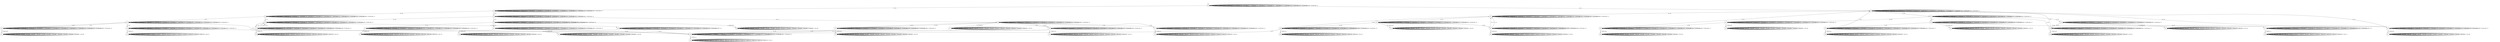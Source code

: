 digraph g {
__start0 [label="" shape="none"];

	s0 [shape="circle" label="s0"];
	s1 [shape="circle" label="s1"];
	s2 [shape="circle" label="s2"];
	s3 [shape="circle" label="s3"];
	s4 [shape="circle" label="s4"];
	s5 [shape="circle" label="s5"];
	s6 [shape="circle" label="s6"];
	s7 [shape="circle" label="s7"];
	s8 [shape="circle" label="s8"];
	s9 [shape="circle" label="s9"];
	s10 [shape="circle" label="s10"];
	s11 [shape="circle" label="s11"];
	s12 [shape="circle" label="s12"];
	s13 [shape="circle" label="s13"];
	s14 [shape="circle" label="s14"];
	s15 [shape="circle" label="s15"];
	s16 [shape="circle" label="s16"];
	s17 [shape="circle" label="s17"];
	s18 [shape="circle" label="s18"];
	s19 [shape="circle" label="s19"];
	s20 [shape="circle" label="s20"];
	s21 [shape="circle" label="s21"];
	s22 [shape="circle" label="s22"];
	s23 [shape="circle" label="s23"];
	s24 [shape="circle" label="s24"];
	s25 [shape="circle" label="s25"];
	s26 [shape="circle" label="s26"];
	s27 [shape="circle" label="s27"];
	s28 [shape="circle" label="s28"];
	s29 [shape="circle" label="s29"];
	s30 [shape="circle" label="s30"];
	s31 [shape="circle" label="s31"];
	s32 [shape="circle" label="s32"];
	s33 [shape="circle" label="s33"];
	s34 [shape="circle" label="s34"];
	s35 [shape="circle" label="s35"];
	s36 [shape="circle" label="s36"];
	s37 [shape="circle" label="s37"];
	s38 [shape="circle" label="s38"];
	s39 [shape="circle" label="s39"];
	s40 [shape="circle" label="s40"];
	s41 [shape="circle" label="s41"];
	s42 [shape="circle" label="s42"];
	s43 [shape="circle" label="s43"];
	s44 [shape="circle" label="s44"];
	s45 [shape="circle" label="s45"];
	s46 [shape="circle" label="s46"];
	s47 [shape="circle" label="s47"];
	s48 [shape="circle" label="s48"];
	s49 [shape="circle" label="s49"];
	s50 [shape="circle" label="s50"];
	s51 [shape="circle" label="s51"];
	s52 [shape="circle" label="s52"];
	s53 [shape="circle" label="s53"];
	s54 [shape="circle" label="s54"];
	s0 -> s0 [label="1 / Invalid input: 1;"];
	s0 -> s0 [label="2 / Invalid input: 2;"];
	s0 -> s0 [label="3 / Invalid input: 3;"];
	s0 -> s0 [label="4 / Invalid input: 4;"];
	s0 -> s0 [label="5 / Invalid input: 5;"];
	s0 -> s1 [label="6 / 20;"];
	s0 -> s0 [label="7 / Invalid input: 7;"];
	s0 -> s8 [label="8 / 17;"];
	s0 -> s0 [label="9 / Invalid input: 9;"];
	s0 -> s0 [label="10 / Invalid input: 10;"];
	s0 -> s0 [label="11 / Invalid input: 11;"];
	s0 -> s0 [label="12 / Invalid input: 12;"];
	s0 -> s0 [label="13 / Invalid input: 13;"];
	s0 -> s0 [label="14 / Invalid input: 14;"];
	s0 -> s0 [label="15 / Invalid input: 15;"];
	s1 -> s1 [label="1 / Invalid input: 1;"];
	s1 -> s1 [label="2 / Invalid input: 2;"];
	s1 -> s1 [label="3 / Invalid input: 3;"];
	s1 -> s1 [label="4 / Invalid input: 4;"];
	s1 -> s3 [label="5 / 20;"];
	s1 -> s1 [label="6 / Invalid input: 6;"];
	s1 -> s1 [label="7 / Invalid input: 7;"];
	s1 -> s1 [label="8 / Invalid input: 8;"];
	s1 -> s1 [label="9 / Invalid input: 9;"];
	s1 -> s2 [label="10 / 19;"];
	s1 -> s1 [label="11 / Invalid input: 11;"];
	s1 -> s1 [label="12 / Invalid input: 12;"];
	s1 -> s1 [label="13 / Invalid input: 13;"];
	s1 -> s1 [label="14 / Invalid input: 14;"];
	s1 -> s1 [label="15 / Invalid input: 15;"];
	s2 -> s2 [label="1 / Invalid input: 1;"];
	s2 -> s42 [label="2 / 16;"];
	s2 -> s2 [label="3 / Invalid input: 3;"];
	s2 -> s2 [label="4 / Invalid input: 4;"];
	s2 -> s19 [label="5 / 23;"];
	s2 -> s2 [label="6 / Invalid input: 6;"];
	s2 -> s2 [label="7 / Invalid input: 7;"];
	s2 -> s2 [label="8 / Invalid input: 8;"];
	s2 -> s2 [label="9 / Invalid input: 9;"];
	s2 -> s2 [label="10 / Invalid input: 10;"];
	s2 -> s2 [label="11 / Invalid input: 11;"];
	s2 -> s2 [label="12 / Invalid input: 12;"];
	s2 -> s2 [label="13 / Invalid input: 13;"];
	s2 -> s2 [label="14 / Invalid input: 14;"];
	s2 -> s2 [label="15 / Invalid input: 15;"];
	s3 -> s3 [label="1 / Invalid input: 1;"];
	s3 -> s4 [label="2 / 22;"];
	s3 -> s3 [label="3 / Invalid input: 3;"];
	s3 -> s3 [label="4 / Invalid input: 4;"];
	s3 -> s3 [label="5 / Invalid input: 5;"];
	s3 -> s3 [label="6 / Invalid input: 6;"];
	s3 -> s3 [label="7 / Invalid input: 7;"];
	s3 -> s3 [label="8 / Invalid input: 8;"];
	s3 -> s3 [label="9 / Invalid input: 9;"];
	s3 -> s9 [label="10 / 17;"];
	s3 -> s3 [label="11 / Invalid input: 11;"];
	s3 -> s3 [label="12 / Invalid input: 12;"];
	s3 -> s3 [label="13 / Invalid input: 13;"];
	s3 -> s3 [label="14 / Invalid input: 14;"];
	s3 -> s42 [label="15 / 23;"];
	s4 -> s4 [label="1 / Invalid input: 1;"];
	s4 -> s4 [label="2 / Invalid input: 2;"];
	s4 -> s4 [label="3 / Invalid input: 3;"];
	s4 -> s6 [label="4 / 16error_86;"];
	s4 -> s4 [label="5 / Invalid input: 5;"];
	s4 -> s5 [label="6 / 23;"];
	s4 -> s4 [label="7 / Invalid input: 7;"];
	s4 -> s4 [label="8 / Invalid input: 8;"];
	s4 -> s44 [label="9 / 25;"];
	s4 -> s4 [label="10 / Invalid input: 10;"];
	s4 -> s4 [label="11 / Invalid input: 11;"];
	s4 -> s4 [label="12 / Invalid input: 12;"];
	s4 -> s4 [label="13 / Invalid input: 13;"];
	s4 -> s4 [label="14 / Invalid input: 14;"];
	s4 -> s4 [label="15 / Invalid input: 15;"];
	s5 -> s5 [label="1 / Invalid input: 1;"];
	s5 -> s5 [label="2 / Invalid input: 2;"];
	s5 -> s5 [label="3 / Invalid input: 3;"];
	s5 -> s5 [label="4 / Invalid input: 4;"];
	s5 -> s7 [label="5 / 20error_78;"];
	s5 -> s5 [label="6 / Invalid input: 6;"];
	s5 -> s5 [label="7 / Invalid input: 7;"];
	s5 -> s5 [label="8 / Invalid input: 8;"];
	s5 -> s5 [label="9 / 18;"];
	s5 -> s5 [label="10 / Invalid input: 10;"];
	s5 -> s5 [label="11 / Invalid input: 11;"];
	s5 -> s5 [label="12 / Invalid input: 12;"];
	s5 -> s5 [label="13 / Invalid input: 13;"];
	s5 -> s5 [label="14 / Invalid input: 14;"];
	s5 -> s5 [label="15 / Invalid input: 15;"];
	s6 -> s6 [label="1 / error_86;"];
	s6 -> s6 [label="2 / error_86;"];
	s6 -> s6 [label="3 / error_86;"];
	s6 -> s6 [label="4 / error_86;"];
	s6 -> s6 [label="5 / error_86;"];
	s6 -> s6 [label="6 / error_86;"];
	s6 -> s6 [label="7 / error_86;"];
	s6 -> s6 [label="8 / error_86;"];
	s6 -> s6 [label="9 / error_86;"];
	s6 -> s6 [label="10 / error_86;"];
	s6 -> s6 [label="11 / error_86;"];
	s6 -> s6 [label="12 / error_86;"];
	s6 -> s6 [label="13 / error_86;"];
	s6 -> s6 [label="14 / error_86;"];
	s6 -> s6 [label="15 / error_86;"];
	s7 -> s7 [label="1 / error_78;"];
	s7 -> s7 [label="2 / error_78;"];
	s7 -> s7 [label="3 / error_78;"];
	s7 -> s7 [label="4 / error_78;"];
	s7 -> s7 [label="5 / error_78;"];
	s7 -> s7 [label="6 / error_78;"];
	s7 -> s7 [label="7 / error_78;"];
	s7 -> s7 [label="8 / error_78;"];
	s7 -> s7 [label="9 / error_78;"];
	s7 -> s7 [label="10 / error_78;"];
	s7 -> s7 [label="11 / error_78;"];
	s7 -> s7 [label="12 / error_78;"];
	s7 -> s7 [label="13 / error_78;"];
	s7 -> s7 [label="14 / error_78;"];
	s7 -> s7 [label="15 / error_78;"];
	s8 -> s8 [label="1 / Invalid input: 1;"];
	s8 -> s8 [label="2 / Invalid input: 2;"];
	s8 -> s8 [label="3 / Invalid input: 3;"];
	s8 -> s8 [label="4 / Invalid input: 4;"];
	s8 -> s8 [label="5 / Invalid input: 5;"];
	s8 -> s8 [label="6 / Invalid input: 6;"];
	s8 -> s8 [label="7 / Invalid input: 7;"];
	s8 -> s8 [label="8 / Invalid input: 8;"];
	s8 -> s24 [label="9 / 23;"];
	s8 -> s8 [label="10 / Invalid input: 10;"];
	s8 -> s8 [label="11 / Invalid input: 11;"];
	s8 -> s8 [label="12 / Invalid input: 12;"];
	s8 -> s8 [label="13 / Invalid input: 13;"];
	s8 -> s41 [label="14 / 18;"];
	s8 -> s8 [label="15 / Invalid input: 15;"];
	s9 -> s9 [label="1 / Invalid input: 1;"];
	s9 -> s9 [label="2 / Invalid input: 2;"];
	s9 -> s9 [label="3 / Invalid input: 3;"];
	s9 -> s9 [label="4 / Invalid input: 4;"];
	s9 -> s9 [label="5 / Invalid input: 5;"];
	s9 -> s9 [label="6 / Invalid input: 6;"];
	s9 -> s17 [label="7 / 22;"];
	s9 -> s11 [label="8 / 17error_43;"];
	s9 -> s9 [label="9 / Invalid input: 9;"];
	s9 -> s13 [label="10 / 21;"];
	s9 -> s9 [label="11 / Invalid input: 11;"];
	s9 -> s9 [label="12 / Invalid input: 12;"];
	s9 -> s10 [label="13 / 19;"];
	s9 -> s9 [label="14 / Invalid input: 14;"];
	s9 -> s9 [label="15 / Invalid input: 15;"];
	s10 -> s10 [label="1 / Invalid input: 1;"];
	s10 -> s10 [label="2 / Invalid input: 2;"];
	s10 -> s10 [label="3 / Invalid input: 3;"];
	s10 -> s15 [label="4 / 24;"];
	s10 -> s10 [label="5 / Invalid input: 5;"];
	s10 -> s10 [label="6 / Invalid input: 6;"];
	s10 -> s9 [label="7 / 23;"];
	s10 -> s10 [label="8 / Invalid input: 8;"];
	s10 -> s10 [label="9 / Invalid input: 9;"];
	s10 -> s10 [label="10 / Invalid input: 10;"];
	s10 -> s12 [label="11 / 20error_25;"];
	s10 -> s10 [label="12 / Invalid input: 12;"];
	s10 -> s15 [label="13 / 17;"];
	s10 -> s10 [label="14 / Invalid input: 14;"];
	s10 -> s10 [label="15 / Invalid input: 15;"];
	s11 -> s11 [label="1 / error_43;"];
	s11 -> s11 [label="2 / error_43;"];
	s11 -> s11 [label="3 / error_43;"];
	s11 -> s11 [label="4 / error_43;"];
	s11 -> s11 [label="5 / error_43;"];
	s11 -> s11 [label="6 / error_43;"];
	s11 -> s11 [label="7 / error_43;"];
	s11 -> s11 [label="8 / error_43;"];
	s11 -> s11 [label="9 / error_43;"];
	s11 -> s11 [label="10 / error_43;"];
	s11 -> s11 [label="11 / error_43;"];
	s11 -> s11 [label="12 / error_43;"];
	s11 -> s11 [label="13 / error_43;"];
	s11 -> s11 [label="14 / error_43;"];
	s11 -> s11 [label="15 / error_43;"];
	s12 -> s12 [label="1 / error_25;"];
	s12 -> s12 [label="2 / error_25;"];
	s12 -> s12 [label="3 / error_25;"];
	s12 -> s12 [label="4 / error_25;"];
	s12 -> s12 [label="5 / error_25;"];
	s12 -> s12 [label="6 / error_25;"];
	s12 -> s12 [label="7 / error_25;"];
	s12 -> s12 [label="8 / error_25;"];
	s12 -> s12 [label="9 / error_25;"];
	s12 -> s12 [label="10 / error_25;"];
	s12 -> s12 [label="11 / error_25;"];
	s12 -> s12 [label="12 / error_25;"];
	s12 -> s12 [label="13 / error_25;"];
	s12 -> s12 [label="14 / error_25;"];
	s12 -> s12 [label="15 / error_25;"];
	s13 -> s14 [label="1 / 25error_40;"];
	s13 -> s13 [label="2 / Invalid input: 2;"];
	s13 -> s13 [label="3 / Invalid input: 3;"];
	s13 -> s13 [label="4 / Invalid input: 4;"];
	s13 -> s13 [label="5 / Invalid input: 5;"];
	s13 -> s13 [label="6 / Invalid input: 6;"];
	s13 -> s13 [label="7 / Invalid input: 7;"];
	s13 -> s13 [label="8 / Invalid input: 8;"];
	s13 -> s13 [label="9 / Invalid input: 9;"];
	s13 -> s9 [label="10 / 19;"];
	s13 -> s15 [label="11 / 23;"];
	s13 -> s13 [label="12 / Invalid input: 12;"];
	s13 -> s13 [label="13 / Invalid input: 13;"];
	s13 -> s13 [label="14 / Invalid input: 14;"];
	s13 -> s13 [label="15 / Invalid input: 15;"];
	s14 -> s14 [label="1 / error_40;"];
	s14 -> s14 [label="2 / error_40;"];
	s14 -> s14 [label="3 / error_40;"];
	s14 -> s14 [label="4 / error_40;"];
	s14 -> s14 [label="5 / error_40;"];
	s14 -> s14 [label="6 / error_40;"];
	s14 -> s14 [label="7 / error_40;"];
	s14 -> s14 [label="8 / error_40;"];
	s14 -> s14 [label="9 / error_40;"];
	s14 -> s14 [label="10 / error_40;"];
	s14 -> s14 [label="11 / error_40;"];
	s14 -> s14 [label="12 / error_40;"];
	s14 -> s14 [label="13 / error_40;"];
	s14 -> s14 [label="14 / error_40;"];
	s14 -> s14 [label="15 / error_40;"];
	s15 -> s15 [label="1 / 22;"];
	s15 -> s15 [label="2 / Invalid input: 2;"];
	s15 -> s15 [label="3 / Invalid input: 3;"];
	s15 -> s15 [label="4 / Invalid input: 4;"];
	s15 -> s15 [label="5 / Invalid input: 5;"];
	s15 -> s15 [label="6 / Invalid input: 6;"];
	s15 -> s15 [label="7 / Invalid input: 7;"];
	s15 -> s16 [label="8 / 25error_71;"];
	s15 -> s15 [label="9 / Invalid input: 9;"];
	s15 -> s15 [label="10 / 17;"];
	s15 -> s15 [label="11 / Invalid input: 11;"];
	s15 -> s15 [label="12 / Invalid input: 12;"];
	s15 -> s15 [label="13 / 22;"];
	s15 -> s15 [label="14 / Invalid input: 14;"];
	s15 -> s15 [label="15 / Invalid input: 15;"];
	s16 -> s16 [label="1 / error_71;"];
	s16 -> s16 [label="2 / error_71;"];
	s16 -> s16 [label="3 / error_71;"];
	s16 -> s16 [label="4 / error_71;"];
	s16 -> s16 [label="5 / error_71;"];
	s16 -> s16 [label="6 / error_71;"];
	s16 -> s16 [label="7 / error_71;"];
	s16 -> s16 [label="8 / error_71;"];
	s16 -> s16 [label="9 / error_71;"];
	s16 -> s16 [label="10 / error_71;"];
	s16 -> s16 [label="11 / error_71;"];
	s16 -> s16 [label="12 / error_71;"];
	s16 -> s16 [label="13 / error_71;"];
	s16 -> s16 [label="14 / error_71;"];
	s16 -> s16 [label="15 / error_71;"];
	s17 -> s17 [label="1 / Invalid input: 1;"];
	s17 -> s17 [label="2 / Invalid input: 2;"];
	s17 -> s17 [label="3 / Invalid input: 3;"];
	s17 -> s17 [label="4 / Invalid input: 4;"];
	s17 -> s9 [label="5 / 20;"];
	s17 -> s17 [label="6 / Invalid input: 6;"];
	s17 -> s17 [label="7 / Invalid input: 7;"];
	s17 -> s18 [label="8 / 17error_47;"];
	s17 -> s17 [label="9 / Invalid input: 9;"];
	s17 -> s17 [label="10 / Invalid input: 10;"];
	s17 -> s17 [label="11 / Invalid input: 11;"];
	s17 -> s17 [label="12 / Invalid input: 12;"];
	s17 -> s17 [label="13 / Invalid input: 13;"];
	s17 -> s17 [label="14 / Invalid input: 14;"];
	s17 -> s17 [label="15 / Invalid input: 15;"];
	s18 -> s18 [label="1 / error_47;"];
	s18 -> s18 [label="2 / error_47;"];
	s18 -> s18 [label="3 / error_47;"];
	s18 -> s18 [label="4 / error_47;"];
	s18 -> s18 [label="5 / error_47;"];
	s18 -> s18 [label="6 / error_47;"];
	s18 -> s18 [label="7 / error_47;"];
	s18 -> s18 [label="8 / error_47;"];
	s18 -> s18 [label="9 / error_47;"];
	s18 -> s18 [label="10 / error_47;"];
	s18 -> s18 [label="11 / error_47;"];
	s18 -> s18 [label="12 / error_47;"];
	s18 -> s18 [label="13 / error_47;"];
	s18 -> s18 [label="14 / error_47;"];
	s18 -> s18 [label="15 / error_47;"];
	s19 -> s19 [label="1 / Invalid input: 1;"];
	s19 -> s19 [label="2 / Invalid input: 2;"];
	s19 -> s19 [label="3 / Invalid input: 3;"];
	s19 -> s19 [label="4 / Invalid input: 4;"];
	s19 -> s19 [label="5 / Invalid input: 5;"];
	s19 -> s19 [label="6 / Invalid input: 6;"];
	s19 -> s19 [label="7 / Invalid input: 7;"];
	s19 -> s20 [label="8 / 20;"];
	s19 -> s15 [label="9 / 22;"];
	s19 -> s19 [label="10 / Invalid input: 10;"];
	s19 -> s19 [label="11 / Invalid input: 11;"];
	s19 -> s19 [label="12 / Invalid input: 12;"];
	s19 -> s22 [label="13 / 24;"];
	s19 -> s19 [label="14 / Invalid input: 14;"];
	s19 -> s19 [label="15 / Invalid input: 15;"];
	s20 -> s19 [label="1 / 23;"];
	s20 -> s20 [label="2 / Invalid input: 2;"];
	s20 -> s20 [label="3 / Invalid input: 3;"];
	s20 -> s20 [label="4 / Invalid input: 4;"];
	s20 -> s20 [label="5 / Invalid input: 5;"];
	s20 -> s20 [label="6 / Invalid input: 6;"];
	s20 -> s20 [label="7 / Invalid input: 7;"];
	s20 -> s20 [label="8 / Invalid input: 8;"];
	s20 -> s21 [label="9 / 20error_89;"];
	s20 -> s20 [label="10 / Invalid input: 10;"];
	s20 -> s20 [label="11 / Invalid input: 11;"];
	s20 -> s20 [label="12 / Invalid input: 12;"];
	s20 -> s20 [label="13 / Invalid input: 13;"];
	s20 -> s20 [label="14 / Invalid input: 14;"];
	s20 -> s20 [label="15 / Invalid input: 15;"];
	s21 -> s21 [label="1 / error_89;"];
	s21 -> s21 [label="2 / error_89;"];
	s21 -> s21 [label="3 / error_89;"];
	s21 -> s21 [label="4 / error_89;"];
	s21 -> s21 [label="5 / error_89;"];
	s21 -> s21 [label="6 / error_89;"];
	s21 -> s21 [label="7 / error_89;"];
	s21 -> s21 [label="8 / error_89;"];
	s21 -> s21 [label="9 / error_89;"];
	s21 -> s21 [label="10 / error_89;"];
	s21 -> s21 [label="11 / error_89;"];
	s21 -> s21 [label="12 / error_89;"];
	s21 -> s21 [label="13 / error_89;"];
	s21 -> s21 [label="14 / error_89;"];
	s21 -> s21 [label="15 / error_89;"];
	s22 -> s22 [label="1 / Invalid input: 1;"];
	s22 -> s22 [label="2 / Invalid input: 2;"];
	s22 -> s23 [label="3 / 20error_57;"];
	s22 -> s22 [label="4 / Invalid input: 4;"];
	s22 -> s22 [label="5 / Invalid input: 5;"];
	s22 -> s22 [label="6 / Invalid input: 6;"];
	s22 -> s22 [label="7 / Invalid input: 7;"];
	s22 -> s22 [label="8 / Invalid input: 8;"];
	s22 -> s22 [label="9 / Invalid input: 9;"];
	s22 -> s22 [label="10 / Invalid input: 10;"];
	s22 -> s22 [label="11 / Invalid input: 11;"];
	s22 -> s22 [label="12 / Invalid input: 12;"];
	s22 -> s15 [label="13 / 19;"];
	s22 -> s22 [label="14 / Invalid input: 14;"];
	s22 -> s22 [label="15 / Invalid input: 15;"];
	s23 -> s23 [label="1 / error_57;"];
	s23 -> s23 [label="2 / error_57;"];
	s23 -> s23 [label="3 / error_57;"];
	s23 -> s23 [label="4 / error_57;"];
	s23 -> s23 [label="5 / error_57;"];
	s23 -> s23 [label="6 / error_57;"];
	s23 -> s23 [label="7 / error_57;"];
	s23 -> s23 [label="8 / error_57;"];
	s23 -> s23 [label="9 / error_57;"];
	s23 -> s23 [label="10 / error_57;"];
	s23 -> s23 [label="11 / error_57;"];
	s23 -> s23 [label="12 / error_57;"];
	s23 -> s23 [label="13 / error_57;"];
	s23 -> s23 [label="14 / error_57;"];
	s23 -> s23 [label="15 / error_57;"];
	s24 -> s24 [label="1 / Invalid input: 1;"];
	s24 -> s24 [label="2 / Invalid input: 2;"];
	s24 -> s24 [label="3 / Invalid input: 3;"];
	s24 -> s24 [label="4 / Invalid input: 4;"];
	s24 -> s24 [label="5 / Invalid input: 5;"];
	s24 -> s24 [label="6 / Invalid input: 6;"];
	s24 -> s24 [label="7 / Invalid input: 7;"];
	s24 -> s24 [label="8 / Invalid input: 8;"];
	s24 -> s26 [label="9 / 17;"];
	s24 -> s24 [label="10 / Invalid input: 10;"];
	s24 -> s24 [label="11 / Invalid input: 11;"];
	s24 -> s24 [label="12 / Invalid input: 12;"];
	s24 -> s27 [label="13 / 18;"];
	s24 -> s25 [label="14 / 26;"];
	s24 -> s24 [label="15 / Invalid input: 15;"];
	s25 -> s28 [label="1 / 19error_69;"];
	s25 -> s25 [label="2 / Invalid input: 2;"];
	s25 -> s25 [label="3 / Invalid input: 3;"];
	s25 -> s33 [label="4 / 26;"];
	s25 -> s25 [label="5 / Invalid input: 5;"];
	s25 -> s25 [label="6 / Invalid input: 6;"];
	s25 -> s25 [label="7 / Invalid input: 7;"];
	s25 -> s25 [label="8 / Invalid input: 8;"];
	s25 -> s25 [label="9 / Invalid input: 9;"];
	s25 -> s25 [label="10 / Invalid input: 10;"];
	s25 -> s25 [label="11 / Invalid input: 11;"];
	s25 -> s25 [label="12 / Invalid input: 12;"];
	s25 -> s25 [label="13 / Invalid input: 13;"];
	s25 -> s25 [label="14 / Invalid input: 14;"];
	s25 -> s25 [label="15 / Invalid input: 15;"];
	s26 -> s26 [label="1 / Invalid input: 1;"];
	s26 -> s26 [label="2 / Invalid input: 2;"];
	s26 -> s26 [label="3 / Invalid input: 3;"];
	s26 -> s26 [label="4 / Invalid input: 4;"];
	s26 -> s32 [label="5 / 24;"];
	s26 -> s26 [label="6 / Invalid input: 6;"];
	s26 -> s26 [label="7 / Invalid input: 7;"];
	s26 -> s26 [label="8 / Invalid input: 8;"];
	s26 -> s35 [label="9 / 23;"];
	s26 -> s26 [label="10 / Invalid input: 10;"];
	s26 -> s34 [label="11 / 22error_28;"];
	s26 -> s26 [label="12 / Invalid input: 12;"];
	s26 -> s26 [label="13 / Invalid input: 13;"];
	s26 -> s26 [label="14 / Invalid input: 14;"];
	s26 -> s26 [label="15 / Invalid input: 15;"];
	s27 -> s27 [label="1 / Invalid input: 1;"];
	s27 -> s27 [label="2 / Invalid input: 2;"];
	s27 -> s27 [label="3 / Invalid input: 3;"];
	s27 -> s27 [label="4 / Invalid input: 4;"];
	s27 -> s27 [label="5 / Invalid input: 5;"];
	s27 -> s29 [label="6 / 17error_33;"];
	s27 -> s27 [label="7 / Invalid input: 7;"];
	s27 -> s27 [label="8 / Invalid input: 8;"];
	s27 -> s27 [label="9 / Invalid input: 9;"];
	s27 -> s30 [label="10 / 17;"];
	s27 -> s27 [label="11 / Invalid input: 11;"];
	s27 -> s27 [label="12 / Invalid input: 12;"];
	s27 -> s27 [label="13 / Invalid input: 13;"];
	s27 -> s31 [label="14 / 17;"];
	s27 -> s27 [label="15 / Invalid input: 15;"];
	s28 -> s28 [label="1 / error_69;"];
	s28 -> s28 [label="2 / error_69;"];
	s28 -> s28 [label="3 / error_69;"];
	s28 -> s28 [label="4 / error_69;"];
	s28 -> s28 [label="5 / error_69;"];
	s28 -> s28 [label="6 / error_69;"];
	s28 -> s28 [label="7 / error_69;"];
	s28 -> s28 [label="8 / error_69;"];
	s28 -> s28 [label="9 / error_69;"];
	s28 -> s28 [label="10 / error_69;"];
	s28 -> s28 [label="11 / error_69;"];
	s28 -> s28 [label="12 / error_69;"];
	s28 -> s28 [label="13 / error_69;"];
	s28 -> s28 [label="14 / error_69;"];
	s28 -> s28 [label="15 / error_69;"];
	s29 -> s29 [label="1 / error_33;"];
	s29 -> s29 [label="2 / error_33;"];
	s29 -> s29 [label="3 / error_33;"];
	s29 -> s29 [label="4 / error_33;"];
	s29 -> s29 [label="5 / error_33;"];
	s29 -> s29 [label="6 / error_33;"];
	s29 -> s29 [label="7 / error_33;"];
	s29 -> s29 [label="8 / error_33;"];
	s29 -> s29 [label="9 / error_33;"];
	s29 -> s29 [label="10 / error_33;"];
	s29 -> s29 [label="11 / error_33;"];
	s29 -> s29 [label="12 / error_33;"];
	s29 -> s29 [label="13 / error_33;"];
	s29 -> s29 [label="14 / error_33;"];
	s29 -> s29 [label="15 / error_33;"];
	s30 -> s30 [label="1 / Invalid input: 1;"];
	s30 -> s30 [label="2 / Invalid input: 2;"];
	s30 -> s30 [label="3 / Invalid input: 3;"];
	s30 -> s30 [label="4 / Invalid input: 4;"];
	s30 -> s30 [label="5 / Invalid input: 5;"];
	s30 -> s24 [label="6 / 22;"];
	s30 -> s8 [label="7 / 20;"];
	s30 -> s30 [label="8 / Invalid input: 8;"];
	s30 -> s30 [label="9 / Invalid input: 9;"];
	s30 -> s30 [label="10 / Invalid input: 10;"];
	s30 -> s36 [label="11 / 23error_54;"];
	s30 -> s30 [label="12 / Invalid input: 12;"];
	s30 -> s30 [label="13 / Invalid input: 13;"];
	s30 -> s30 [label="14 / Invalid input: 14;"];
	s30 -> s30 [label="15 / Invalid input: 15;"];
	s31 -> s31 [label="1 / Invalid input: 1;"];
	s31 -> s31 [label="2 / Invalid input: 2;"];
	s31 -> s31 [label="3 / Invalid input: 3;"];
	s31 -> s31 [label="4 / Invalid input: 4;"];
	s31 -> s40 [label="5 / 26error_12;"];
	s31 -> s31 [label="6 / Invalid input: 6;"];
	s31 -> s31 [label="7 / Invalid input: 7;"];
	s31 -> s31 [label="8 / Invalid input: 8;"];
	s31 -> s31 [label="9 / Invalid input: 9;"];
	s31 -> s31 [label="10 / Invalid input: 10;"];
	s31 -> s31 [label="11 / Invalid input: 11;"];
	s31 -> s31 [label="12 / Invalid input: 12;"];
	s31 -> s31 [label="13 / 25;"];
	s31 -> s31 [label="14 / Invalid input: 14;"];
	s31 -> s31 [label="15 / 25;"];
	s32 -> s32 [label="1 / Invalid input: 1;"];
	s32 -> s32 [label="2 / Invalid input: 2;"];
	s32 -> s32 [label="3 / Invalid input: 3;"];
	s32 -> s32 [label="4 / Invalid input: 4;"];
	s32 -> s32 [label="5 / Invalid input: 5;"];
	s32 -> s32 [label="6 / Invalid input: 6;"];
	s32 -> s8 [label="7 / 18;"];
	s32 -> s32 [label="8 / Invalid input: 8;"];
	s32 -> s39 [label="9 / 16error_42;"];
	s32 -> s32 [label="10 / Invalid input: 10;"];
	s32 -> s32 [label="11 / Invalid input: 11;"];
	s32 -> s32 [label="12 / Invalid input: 12;"];
	s32 -> s32 [label="13 / Invalid input: 13;"];
	s32 -> s32 [label="14 / Invalid input: 14;"];
	s32 -> s32 [label="15 / Invalid input: 15;"];
	s33 -> s33 [label="1 / Invalid input: 1;"];
	s33 -> s33 [label="2 / Invalid input: 2;"];
	s33 -> s38 [label="3 / 24error_48;"];
	s33 -> s33 [label="4 / Invalid input: 4;"];
	s33 -> s33 [label="5 / Invalid input: 5;"];
	s33 -> s8 [label="6 / 25;"];
	s33 -> s33 [label="7 / Invalid input: 7;"];
	s33 -> s33 [label="8 / Invalid input: 8;"];
	s33 -> s33 [label="9 / Invalid input: 9;"];
	s33 -> s33 [label="10 / Invalid input: 10;"];
	s33 -> s33 [label="11 / Invalid input: 11;"];
	s33 -> s33 [label="12 / Invalid input: 12;"];
	s33 -> s33 [label="13 / Invalid input: 13;"];
	s33 -> s33 [label="14 / Invalid input: 14;"];
	s33 -> s33 [label="15 / Invalid input: 15;"];
	s34 -> s34 [label="1 / error_28;"];
	s34 -> s34 [label="2 / error_28;"];
	s34 -> s34 [label="3 / error_28;"];
	s34 -> s34 [label="4 / error_28;"];
	s34 -> s34 [label="5 / error_28;"];
	s34 -> s34 [label="6 / error_28;"];
	s34 -> s34 [label="7 / error_28;"];
	s34 -> s34 [label="8 / error_28;"];
	s34 -> s34 [label="9 / error_28;"];
	s34 -> s34 [label="10 / error_28;"];
	s34 -> s34 [label="11 / error_28;"];
	s34 -> s34 [label="12 / error_28;"];
	s34 -> s34 [label="13 / error_28;"];
	s34 -> s34 [label="14 / error_28;"];
	s34 -> s34 [label="15 / error_28;"];
	s35 -> s35 [label="1 / Invalid input: 1;"];
	s35 -> s35 [label="2 / Invalid input: 2;"];
	s35 -> s35 [label="3 / Invalid input: 3;"];
	s35 -> s35 [label="4 / Invalid input: 4;"];
	s35 -> s37 [label="5 / 22error_80;"];
	s35 -> s35 [label="6 / Invalid input: 6;"];
	s35 -> s35 [label="7 / Invalid input: 7;"];
	s35 -> s35 [label="8 / Invalid input: 8;"];
	s35 -> s35 [label="9 / Invalid input: 9;"];
	s35 -> s8 [label="10 / 19;"];
	s35 -> s35 [label="11 / Invalid input: 11;"];
	s35 -> s8 [label="12 / 22;"];
	s35 -> s35 [label="13 / Invalid input: 13;"];
	s35 -> s35 [label="14 / Invalid input: 14;"];
	s35 -> s35 [label="15 / Invalid input: 15;"];
	s36 -> s36 [label="1 / error_54;"];
	s36 -> s36 [label="2 / error_54;"];
	s36 -> s36 [label="3 / error_54;"];
	s36 -> s36 [label="4 / error_54;"];
	s36 -> s36 [label="5 / error_54;"];
	s36 -> s36 [label="6 / error_54;"];
	s36 -> s36 [label="7 / error_54;"];
	s36 -> s36 [label="8 / error_54;"];
	s36 -> s36 [label="9 / error_54;"];
	s36 -> s36 [label="10 / error_54;"];
	s36 -> s36 [label="11 / error_54;"];
	s36 -> s36 [label="12 / error_54;"];
	s36 -> s36 [label="13 / error_54;"];
	s36 -> s36 [label="14 / error_54;"];
	s36 -> s36 [label="15 / error_54;"];
	s37 -> s37 [label="1 / error_80;"];
	s37 -> s37 [label="2 / error_80;"];
	s37 -> s37 [label="3 / error_80;"];
	s37 -> s37 [label="4 / error_80;"];
	s37 -> s37 [label="5 / error_80;"];
	s37 -> s37 [label="6 / error_80;"];
	s37 -> s37 [label="7 / error_80;"];
	s37 -> s37 [label="8 / error_80;"];
	s37 -> s37 [label="9 / error_80;"];
	s37 -> s37 [label="10 / error_80;"];
	s37 -> s37 [label="11 / error_80;"];
	s37 -> s37 [label="12 / error_80;"];
	s37 -> s37 [label="13 / error_80;"];
	s37 -> s37 [label="14 / error_80;"];
	s37 -> s37 [label="15 / error_80;"];
	s38 -> s38 [label="1 / error_48;"];
	s38 -> s38 [label="2 / error_48;"];
	s38 -> s38 [label="3 / error_48;"];
	s38 -> s38 [label="4 / error_48;"];
	s38 -> s38 [label="5 / error_48;"];
	s38 -> s38 [label="6 / error_48;"];
	s38 -> s38 [label="7 / error_48;"];
	s38 -> s38 [label="8 / error_48;"];
	s38 -> s38 [label="9 / error_48;"];
	s38 -> s38 [label="10 / error_48;"];
	s38 -> s38 [label="11 / error_48;"];
	s38 -> s38 [label="12 / error_48;"];
	s38 -> s38 [label="13 / error_48;"];
	s38 -> s38 [label="14 / error_48;"];
	s38 -> s38 [label="15 / error_48;"];
	s39 -> s39 [label="1 / error_42;"];
	s39 -> s39 [label="2 / error_42;"];
	s39 -> s39 [label="3 / error_42;"];
	s39 -> s39 [label="4 / error_42;"];
	s39 -> s39 [label="5 / error_42;"];
	s39 -> s39 [label="6 / error_42;"];
	s39 -> s39 [label="7 / error_42;"];
	s39 -> s39 [label="8 / error_42;"];
	s39 -> s39 [label="9 / error_42;"];
	s39 -> s39 [label="10 / error_42;"];
	s39 -> s39 [label="11 / error_42;"];
	s39 -> s39 [label="12 / error_42;"];
	s39 -> s39 [label="13 / error_42;"];
	s39 -> s39 [label="14 / error_42;"];
	s39 -> s39 [label="15 / error_42;"];
	s40 -> s40 [label="1 / error_12;"];
	s40 -> s40 [label="2 / error_12;"];
	s40 -> s40 [label="3 / error_12;"];
	s40 -> s40 [label="4 / error_12;"];
	s40 -> s40 [label="5 / error_12;"];
	s40 -> s40 [label="6 / error_12;"];
	s40 -> s40 [label="7 / error_12;"];
	s40 -> s40 [label="8 / error_12;"];
	s40 -> s40 [label="9 / error_12;"];
	s40 -> s40 [label="10 / error_12;"];
	s40 -> s40 [label="11 / error_12;"];
	s40 -> s40 [label="12 / error_12;"];
	s40 -> s40 [label="13 / error_12;"];
	s40 -> s40 [label="14 / error_12;"];
	s40 -> s40 [label="15 / error_12;"];
	s41 -> s41 [label="1 / Invalid input: 1;"];
	s41 -> s41 [label="2 / Invalid input: 2;"];
	s41 -> s41 [label="3 / Invalid input: 3;"];
	s41 -> s41 [label="4 / Invalid input: 4;"];
	s41 -> s41 [label="5 / Invalid input: 5;"];
	s41 -> s41 [label="6 / Invalid input: 6;"];
	s41 -> s41 [label="7 / Invalid input: 7;"];
	s41 -> s41 [label="8 / Invalid input: 8;"];
	s41 -> s43 [label="9 / 21;"];
	s41 -> s41 [label="10 / Invalid input: 10;"];
	s41 -> s41 [label="11 / Invalid input: 11;"];
	s41 -> s41 [label="12 / Invalid input: 12;"];
	s41 -> s41 [label="13 / Invalid input: 13;"];
	s41 -> s41 [label="14 / Invalid input: 14;"];
	s41 -> s41 [label="15 / Invalid input: 15;"];
	s42 -> s42 [label="1 / Invalid input: 1;"];
	s42 -> s42 [label="2 / Invalid input: 2;"];
	s42 -> s42 [label="3 / Invalid input: 3;"];
	s42 -> s42 [label="4 / Invalid input: 4;"];
	s42 -> s42 [label="5 / Invalid input: 5;"];
	s42 -> s42 [label="6 / Invalid input: 6;"];
	s42 -> s42 [label="7 / Invalid input: 7;"];
	s42 -> s42 [label="8 / Invalid input: 8;"];
	s42 -> s42 [label="9 / Invalid input: 9;"];
	s42 -> s42 [label="10 / Invalid input: 10;"];
	s42 -> s46 [label="11 / 26;"];
	s42 -> s42 [label="12 / Invalid input: 12;"];
	s42 -> s51 [label="13 / 22;"];
	s42 -> s42 [label="14 / Invalid input: 14;"];
	s42 -> s42 [label="15 / Invalid input: 15;"];
	s43 -> s43 [label="1 / Invalid input: 1;"];
	s43 -> s43 [label="2 / Invalid input: 2;"];
	s43 -> s43 [label="3 / Invalid input: 3;"];
	s43 -> s43 [label="4 / Invalid input: 4;"];
	s43 -> s43 [label="5 / Invalid input: 5;"];
	s43 -> s43 [label="6 / Invalid input: 6;"];
	s43 -> s43 [label="7 / Invalid input: 7;"];
	s43 -> s45 [label="8 / 24;"];
	s43 -> s43 [label="9 / Invalid input: 9;"];
	s43 -> s43 [label="10 / Invalid input: 10;"];
	s43 -> s43 [label="11 / Invalid input: 11;"];
	s43 -> s43 [label="12 / Invalid input: 12;"];
	s43 -> s47 [label="13 / 24error_49;"];
	s43 -> s43 [label="14 / Invalid input: 14;"];
	s43 -> s53 [label="15 / 22;"];
	s44 -> s44 [label="1 / Invalid input: 1;"];
	s44 -> s44 [label="2 / Invalid input: 2;"];
	s44 -> s44 [label="3 / Invalid input: 3;"];
	s44 -> s44 [label="4 / Invalid input: 4;"];
	s44 -> s44 [label="5 / Invalid input: 5;"];
	s44 -> s44 [label="6 / Invalid input: 6;"];
	s44 -> s44 [label="7 / Invalid input: 7;"];
	s44 -> s44 [label="8 / Invalid input: 8;"];
	s44 -> s48 [label="9 / 22error_30;"];
	s44 -> s15 [label="10 / 20;"];
	s44 -> s44 [label="11 / Invalid input: 11;"];
	s44 -> s44 [label="12 / Invalid input: 12;"];
	s44 -> s44 [label="13 / Invalid input: 13;"];
	s44 -> s44 [label="14 / Invalid input: 14;"];
	s44 -> s44 [label="15 / Invalid input: 15;"];
	s45 -> s41 [label="1 / 22;"];
	s45 -> s45 [label="2 / Invalid input: 2;"];
	s45 -> s45 [label="3 / Invalid input: 3;"];
	s45 -> s45 [label="4 / Invalid input: 4;"];
	s45 -> s45 [label="5 / Invalid input: 5;"];
	s45 -> s50 [label="6 / 24error_91;"];
	s45 -> s45 [label="7 / Invalid input: 7;"];
	s45 -> s45 [label="8 / Invalid input: 8;"];
	s45 -> s45 [label="9 / Invalid input: 9;"];
	s45 -> s45 [label="10 / Invalid input: 10;"];
	s45 -> s45 [label="11 / Invalid input: 11;"];
	s45 -> s45 [label="12 / 19;"];
	s45 -> s41 [label="13 / 25;"];
	s45 -> s45 [label="14 / Invalid input: 14;"];
	s45 -> s45 [label="15 / Invalid input: 15;"];
	s46 -> s46 [label="1 / Invalid input: 1;"];
	s46 -> s46 [label="2 / Invalid input: 2;"];
	s46 -> s49 [label="3 / 22error_88;"];
	s46 -> s46 [label="4 / Invalid input: 4;"];
	s46 -> s46 [label="5 / Invalid input: 5;"];
	s46 -> s46 [label="6 / Invalid input: 6;"];
	s46 -> s46 [label="7 / Invalid input: 7;"];
	s46 -> s46 [label="8 / Invalid input: 8;"];
	s46 -> s46 [label="9 / Invalid input: 9;"];
	s46 -> s15 [label="10 / 21;"];
	s46 -> s46 [label="11 / Invalid input: 11;"];
	s46 -> s46 [label="12 / Invalid input: 12;"];
	s46 -> s46 [label="13 / Invalid input: 13;"];
	s46 -> s46 [label="14 / Invalid input: 14;"];
	s46 -> s46 [label="15 / 25;"];
	s47 -> s47 [label="1 / error_49;"];
	s47 -> s47 [label="2 / error_49;"];
	s47 -> s47 [label="3 / error_49;"];
	s47 -> s47 [label="4 / error_49;"];
	s47 -> s47 [label="5 / error_49;"];
	s47 -> s47 [label="6 / error_49;"];
	s47 -> s47 [label="7 / error_49;"];
	s47 -> s47 [label="8 / error_49;"];
	s47 -> s47 [label="9 / error_49;"];
	s47 -> s47 [label="10 / error_49;"];
	s47 -> s47 [label="11 / error_49;"];
	s47 -> s47 [label="12 / error_49;"];
	s47 -> s47 [label="13 / error_49;"];
	s47 -> s47 [label="14 / error_49;"];
	s47 -> s47 [label="15 / error_49;"];
	s48 -> s48 [label="1 / error_30;"];
	s48 -> s48 [label="2 / error_30;"];
	s48 -> s48 [label="3 / error_30;"];
	s48 -> s48 [label="4 / error_30;"];
	s48 -> s48 [label="5 / error_30;"];
	s48 -> s48 [label="6 / error_30;"];
	s48 -> s48 [label="7 / error_30;"];
	s48 -> s48 [label="8 / error_30;"];
	s48 -> s48 [label="9 / error_30;"];
	s48 -> s48 [label="10 / error_30;"];
	s48 -> s48 [label="11 / error_30;"];
	s48 -> s48 [label="12 / error_30;"];
	s48 -> s48 [label="13 / error_30;"];
	s48 -> s48 [label="14 / error_30;"];
	s48 -> s48 [label="15 / error_30;"];
	s49 -> s49 [label="1 / error_88;"];
	s49 -> s49 [label="2 / error_88;"];
	s49 -> s49 [label="3 / error_88;"];
	s49 -> s49 [label="4 / error_88;"];
	s49 -> s49 [label="5 / error_88;"];
	s49 -> s49 [label="6 / error_88;"];
	s49 -> s49 [label="7 / error_88;"];
	s49 -> s49 [label="8 / error_88;"];
	s49 -> s49 [label="9 / error_88;"];
	s49 -> s49 [label="10 / error_88;"];
	s49 -> s49 [label="11 / error_88;"];
	s49 -> s49 [label="12 / error_88;"];
	s49 -> s49 [label="13 / error_88;"];
	s49 -> s49 [label="14 / error_88;"];
	s49 -> s49 [label="15 / error_88;"];
	s50 -> s50 [label="1 / error_91;"];
	s50 -> s50 [label="2 / error_91;"];
	s50 -> s50 [label="3 / error_91;"];
	s50 -> s50 [label="4 / error_91;"];
	s50 -> s50 [label="5 / error_91;"];
	s50 -> s50 [label="6 / error_91;"];
	s50 -> s50 [label="7 / error_91;"];
	s50 -> s50 [label="8 / error_91;"];
	s50 -> s50 [label="9 / error_91;"];
	s50 -> s50 [label="10 / error_91;"];
	s50 -> s50 [label="11 / error_91;"];
	s50 -> s50 [label="12 / error_91;"];
	s50 -> s50 [label="13 / error_91;"];
	s50 -> s50 [label="14 / error_91;"];
	s50 -> s50 [label="15 / error_91;"];
	s51 -> s52 [label="1 / 20error_23;"];
	s51 -> s51 [label="2 / Invalid input: 2;"];
	s51 -> s51 [label="3 / Invalid input: 3;"];
	s51 -> s51 [label="4 / Invalid input: 4;"];
	s51 -> s51 [label="5 / 23;"];
	s51 -> s51 [label="6 / Invalid input: 6;"];
	s51 -> s51 [label="7 / Invalid input: 7;"];
	s51 -> s51 [label="8 / Invalid input: 8;"];
	s51 -> s51 [label="9 / Invalid input: 9;"];
	s51 -> s51 [label="10 / Invalid input: 10;"];
	s51 -> s42 [label="11 / 22;"];
	s51 -> s51 [label="12 / Invalid input: 12;"];
	s51 -> s42 [label="13 / 20;"];
	s51 -> s51 [label="14 / Invalid input: 14;"];
	s51 -> s51 [label="15 / Invalid input: 15;"];
	s52 -> s52 [label="1 / error_23;"];
	s52 -> s52 [label="2 / error_23;"];
	s52 -> s52 [label="3 / error_23;"];
	s52 -> s52 [label="4 / error_23;"];
	s52 -> s52 [label="5 / error_23;"];
	s52 -> s52 [label="6 / error_23;"];
	s52 -> s52 [label="7 / error_23;"];
	s52 -> s52 [label="8 / error_23;"];
	s52 -> s52 [label="9 / error_23;"];
	s52 -> s52 [label="10 / error_23;"];
	s52 -> s52 [label="11 / error_23;"];
	s52 -> s52 [label="12 / error_23;"];
	s52 -> s52 [label="13 / error_23;"];
	s52 -> s52 [label="14 / error_23;"];
	s52 -> s52 [label="15 / error_23;"];
	s53 -> s53 [label="1 / Invalid input: 1;"];
	s53 -> s53 [label="2 / Invalid input: 2;"];
	s53 -> s54 [label="3 / 19error_14;"];
	s53 -> s53 [label="4 / Invalid input: 4;"];
	s53 -> s53 [label="5 / Invalid input: 5;"];
	s53 -> s41 [label="6 / 20;"];
	s53 -> s53 [label="7 / Invalid input: 7;"];
	s53 -> s53 [label="8 / Invalid input: 8;"];
	s53 -> s15 [label="9 / 17;"];
	s53 -> s53 [label="10 / Invalid input: 10;"];
	s53 -> s53 [label="11 / Invalid input: 11;"];
	s53 -> s53 [label="12 / Invalid input: 12;"];
	s53 -> s53 [label="13 / 24;"];
	s53 -> s53 [label="14 / Invalid input: 14;"];
	s53 -> s53 [label="15 / Invalid input: 15;"];
	s54 -> s54 [label="1 / error_14;"];
	s54 -> s54 [label="2 / error_14;"];
	s54 -> s54 [label="3 / error_14;"];
	s54 -> s54 [label="4 / error_14;"];
	s54 -> s54 [label="5 / error_14;"];
	s54 -> s54 [label="6 / error_14;"];
	s54 -> s54 [label="7 / error_14;"];
	s54 -> s54 [label="8 / error_14;"];
	s54 -> s54 [label="9 / error_14;"];
	s54 -> s54 [label="10 / error_14;"];
	s54 -> s54 [label="11 / error_14;"];
	s54 -> s54 [label="12 / error_14;"];
	s54 -> s54 [label="13 / error_14;"];
	s54 -> s54 [label="14 / error_14;"];
	s54 -> s54 [label="15 / error_14;"];

__start0 -> s0;
}
